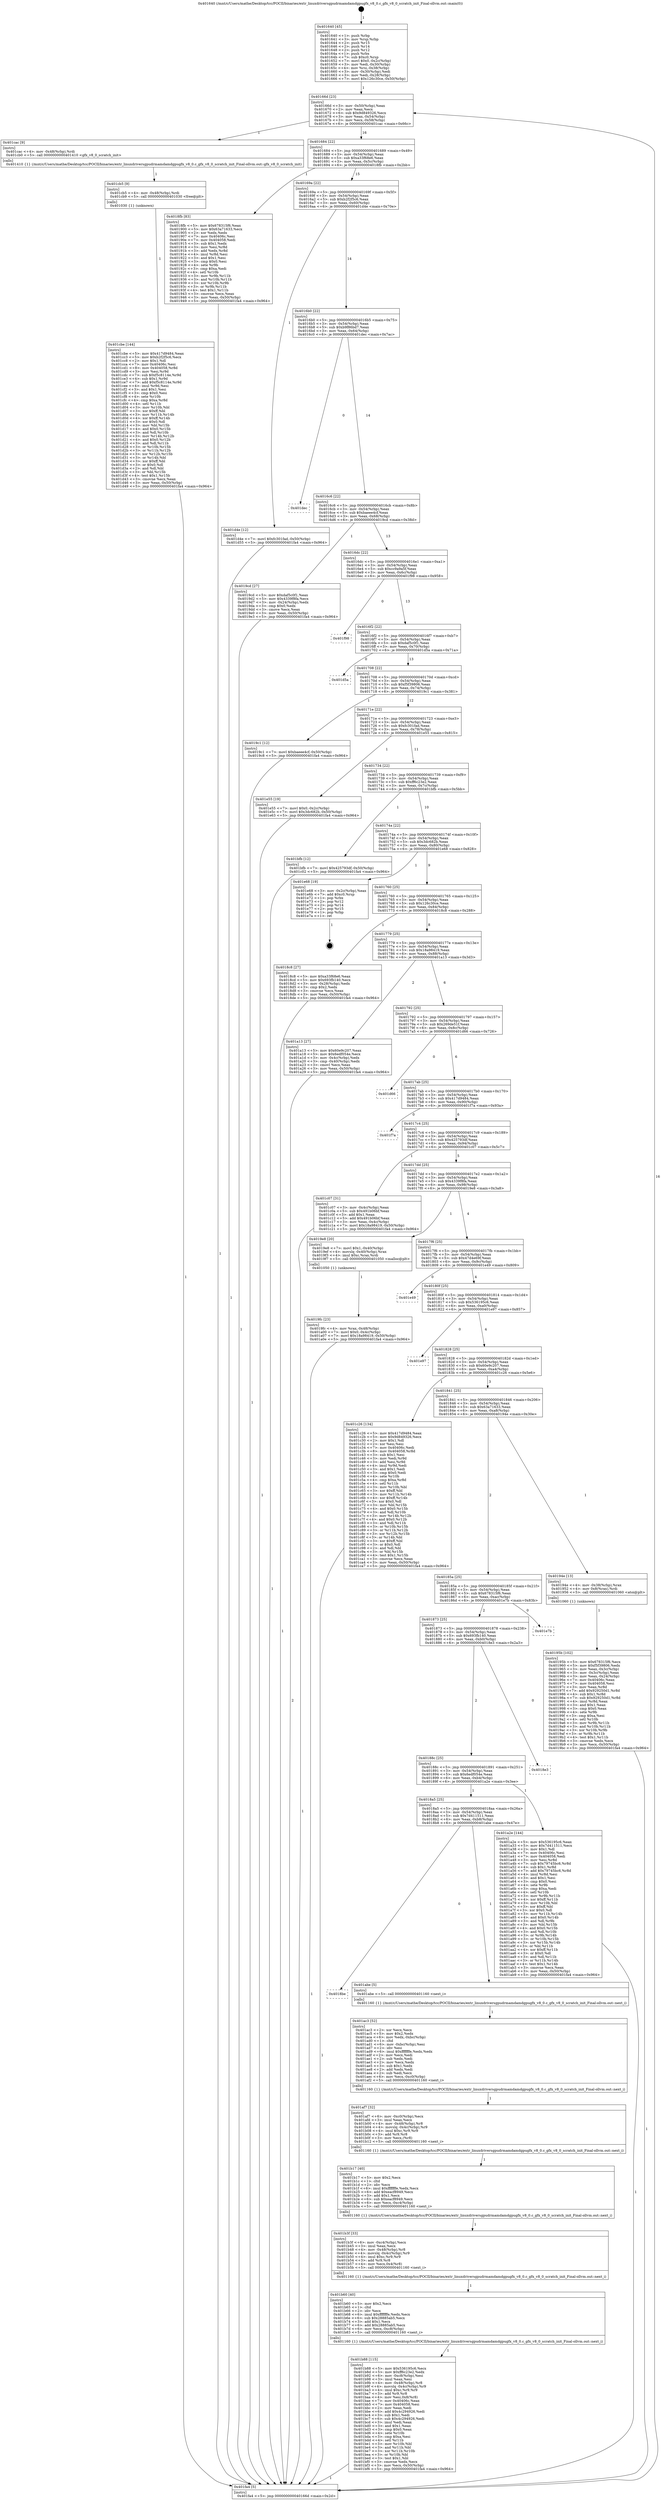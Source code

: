 digraph "0x401640" {
  label = "0x401640 (/mnt/c/Users/mathe/Desktop/tcc/POCII/binaries/extr_linuxdriversgpudrmamdamdgpugfx_v8_0.c_gfx_v8_0_scratch_init_Final-ollvm.out::main(0))"
  labelloc = "t"
  node[shape=record]

  Entry [label="",width=0.3,height=0.3,shape=circle,fillcolor=black,style=filled]
  "0x40166d" [label="{
     0x40166d [23]\l
     | [instrs]\l
     &nbsp;&nbsp;0x40166d \<+3\>: mov -0x50(%rbp),%eax\l
     &nbsp;&nbsp;0x401670 \<+2\>: mov %eax,%ecx\l
     &nbsp;&nbsp;0x401672 \<+6\>: sub $0x9d849326,%ecx\l
     &nbsp;&nbsp;0x401678 \<+3\>: mov %eax,-0x54(%rbp)\l
     &nbsp;&nbsp;0x40167b \<+3\>: mov %ecx,-0x58(%rbp)\l
     &nbsp;&nbsp;0x40167e \<+6\>: je 0000000000401cac \<main+0x66c\>\l
  }"]
  "0x401cac" [label="{
     0x401cac [9]\l
     | [instrs]\l
     &nbsp;&nbsp;0x401cac \<+4\>: mov -0x48(%rbp),%rdi\l
     &nbsp;&nbsp;0x401cb0 \<+5\>: call 0000000000401410 \<gfx_v8_0_scratch_init\>\l
     | [calls]\l
     &nbsp;&nbsp;0x401410 \{1\} (/mnt/c/Users/mathe/Desktop/tcc/POCII/binaries/extr_linuxdriversgpudrmamdamdgpugfx_v8_0.c_gfx_v8_0_scratch_init_Final-ollvm.out::gfx_v8_0_scratch_init)\l
  }"]
  "0x401684" [label="{
     0x401684 [22]\l
     | [instrs]\l
     &nbsp;&nbsp;0x401684 \<+5\>: jmp 0000000000401689 \<main+0x49\>\l
     &nbsp;&nbsp;0x401689 \<+3\>: mov -0x54(%rbp),%eax\l
     &nbsp;&nbsp;0x40168c \<+5\>: sub $0xa33f68e6,%eax\l
     &nbsp;&nbsp;0x401691 \<+3\>: mov %eax,-0x5c(%rbp)\l
     &nbsp;&nbsp;0x401694 \<+6\>: je 00000000004018fb \<main+0x2bb\>\l
  }"]
  Exit [label="",width=0.3,height=0.3,shape=circle,fillcolor=black,style=filled,peripheries=2]
  "0x4018fb" [label="{
     0x4018fb [83]\l
     | [instrs]\l
     &nbsp;&nbsp;0x4018fb \<+5\>: mov $0x678315f6,%eax\l
     &nbsp;&nbsp;0x401900 \<+5\>: mov $0x63a71633,%ecx\l
     &nbsp;&nbsp;0x401905 \<+2\>: xor %edx,%edx\l
     &nbsp;&nbsp;0x401907 \<+7\>: mov 0x40406c,%esi\l
     &nbsp;&nbsp;0x40190e \<+7\>: mov 0x404058,%edi\l
     &nbsp;&nbsp;0x401915 \<+3\>: sub $0x1,%edx\l
     &nbsp;&nbsp;0x401918 \<+3\>: mov %esi,%r8d\l
     &nbsp;&nbsp;0x40191b \<+3\>: add %edx,%r8d\l
     &nbsp;&nbsp;0x40191e \<+4\>: imul %r8d,%esi\l
     &nbsp;&nbsp;0x401922 \<+3\>: and $0x1,%esi\l
     &nbsp;&nbsp;0x401925 \<+3\>: cmp $0x0,%esi\l
     &nbsp;&nbsp;0x401928 \<+4\>: sete %r9b\l
     &nbsp;&nbsp;0x40192c \<+3\>: cmp $0xa,%edi\l
     &nbsp;&nbsp;0x40192f \<+4\>: setl %r10b\l
     &nbsp;&nbsp;0x401933 \<+3\>: mov %r9b,%r11b\l
     &nbsp;&nbsp;0x401936 \<+3\>: and %r10b,%r11b\l
     &nbsp;&nbsp;0x401939 \<+3\>: xor %r10b,%r9b\l
     &nbsp;&nbsp;0x40193c \<+3\>: or %r9b,%r11b\l
     &nbsp;&nbsp;0x40193f \<+4\>: test $0x1,%r11b\l
     &nbsp;&nbsp;0x401943 \<+3\>: cmovne %ecx,%eax\l
     &nbsp;&nbsp;0x401946 \<+3\>: mov %eax,-0x50(%rbp)\l
     &nbsp;&nbsp;0x401949 \<+5\>: jmp 0000000000401fa4 \<main+0x964\>\l
  }"]
  "0x40169a" [label="{
     0x40169a [22]\l
     | [instrs]\l
     &nbsp;&nbsp;0x40169a \<+5\>: jmp 000000000040169f \<main+0x5f\>\l
     &nbsp;&nbsp;0x40169f \<+3\>: mov -0x54(%rbp),%eax\l
     &nbsp;&nbsp;0x4016a2 \<+5\>: sub $0xb2f2f5c6,%eax\l
     &nbsp;&nbsp;0x4016a7 \<+3\>: mov %eax,-0x60(%rbp)\l
     &nbsp;&nbsp;0x4016aa \<+6\>: je 0000000000401d4e \<main+0x70e\>\l
  }"]
  "0x401cbe" [label="{
     0x401cbe [144]\l
     | [instrs]\l
     &nbsp;&nbsp;0x401cbe \<+5\>: mov $0x417d9484,%eax\l
     &nbsp;&nbsp;0x401cc3 \<+5\>: mov $0xb2f2f5c6,%ecx\l
     &nbsp;&nbsp;0x401cc8 \<+2\>: mov $0x1,%dl\l
     &nbsp;&nbsp;0x401cca \<+7\>: mov 0x40406c,%esi\l
     &nbsp;&nbsp;0x401cd1 \<+8\>: mov 0x404058,%r8d\l
     &nbsp;&nbsp;0x401cd9 \<+3\>: mov %esi,%r9d\l
     &nbsp;&nbsp;0x401cdc \<+7\>: sub $0xf5c8114e,%r9d\l
     &nbsp;&nbsp;0x401ce3 \<+4\>: sub $0x1,%r9d\l
     &nbsp;&nbsp;0x401ce7 \<+7\>: add $0xf5c8114e,%r9d\l
     &nbsp;&nbsp;0x401cee \<+4\>: imul %r9d,%esi\l
     &nbsp;&nbsp;0x401cf2 \<+3\>: and $0x1,%esi\l
     &nbsp;&nbsp;0x401cf5 \<+3\>: cmp $0x0,%esi\l
     &nbsp;&nbsp;0x401cf8 \<+4\>: sete %r10b\l
     &nbsp;&nbsp;0x401cfc \<+4\>: cmp $0xa,%r8d\l
     &nbsp;&nbsp;0x401d00 \<+4\>: setl %r11b\l
     &nbsp;&nbsp;0x401d04 \<+3\>: mov %r10b,%bl\l
     &nbsp;&nbsp;0x401d07 \<+3\>: xor $0xff,%bl\l
     &nbsp;&nbsp;0x401d0a \<+3\>: mov %r11b,%r14b\l
     &nbsp;&nbsp;0x401d0d \<+4\>: xor $0xff,%r14b\l
     &nbsp;&nbsp;0x401d11 \<+3\>: xor $0x0,%dl\l
     &nbsp;&nbsp;0x401d14 \<+3\>: mov %bl,%r15b\l
     &nbsp;&nbsp;0x401d17 \<+4\>: and $0x0,%r15b\l
     &nbsp;&nbsp;0x401d1b \<+3\>: and %dl,%r10b\l
     &nbsp;&nbsp;0x401d1e \<+3\>: mov %r14b,%r12b\l
     &nbsp;&nbsp;0x401d21 \<+4\>: and $0x0,%r12b\l
     &nbsp;&nbsp;0x401d25 \<+3\>: and %dl,%r11b\l
     &nbsp;&nbsp;0x401d28 \<+3\>: or %r10b,%r15b\l
     &nbsp;&nbsp;0x401d2b \<+3\>: or %r11b,%r12b\l
     &nbsp;&nbsp;0x401d2e \<+3\>: xor %r12b,%r15b\l
     &nbsp;&nbsp;0x401d31 \<+3\>: or %r14b,%bl\l
     &nbsp;&nbsp;0x401d34 \<+3\>: xor $0xff,%bl\l
     &nbsp;&nbsp;0x401d37 \<+3\>: or $0x0,%dl\l
     &nbsp;&nbsp;0x401d3a \<+2\>: and %dl,%bl\l
     &nbsp;&nbsp;0x401d3c \<+3\>: or %bl,%r15b\l
     &nbsp;&nbsp;0x401d3f \<+4\>: test $0x1,%r15b\l
     &nbsp;&nbsp;0x401d43 \<+3\>: cmovne %ecx,%eax\l
     &nbsp;&nbsp;0x401d46 \<+3\>: mov %eax,-0x50(%rbp)\l
     &nbsp;&nbsp;0x401d49 \<+5\>: jmp 0000000000401fa4 \<main+0x964\>\l
  }"]
  "0x401d4e" [label="{
     0x401d4e [12]\l
     | [instrs]\l
     &nbsp;&nbsp;0x401d4e \<+7\>: movl $0xfc301fad,-0x50(%rbp)\l
     &nbsp;&nbsp;0x401d55 \<+5\>: jmp 0000000000401fa4 \<main+0x964\>\l
  }"]
  "0x4016b0" [label="{
     0x4016b0 [22]\l
     | [instrs]\l
     &nbsp;&nbsp;0x4016b0 \<+5\>: jmp 00000000004016b5 \<main+0x75\>\l
     &nbsp;&nbsp;0x4016b5 \<+3\>: mov -0x54(%rbp),%eax\l
     &nbsp;&nbsp;0x4016b8 \<+5\>: sub $0xb9f86bd7,%eax\l
     &nbsp;&nbsp;0x4016bd \<+3\>: mov %eax,-0x64(%rbp)\l
     &nbsp;&nbsp;0x4016c0 \<+6\>: je 0000000000401dec \<main+0x7ac\>\l
  }"]
  "0x401cb5" [label="{
     0x401cb5 [9]\l
     | [instrs]\l
     &nbsp;&nbsp;0x401cb5 \<+4\>: mov -0x48(%rbp),%rdi\l
     &nbsp;&nbsp;0x401cb9 \<+5\>: call 0000000000401030 \<free@plt\>\l
     | [calls]\l
     &nbsp;&nbsp;0x401030 \{1\} (unknown)\l
  }"]
  "0x401dec" [label="{
     0x401dec\l
  }", style=dashed]
  "0x4016c6" [label="{
     0x4016c6 [22]\l
     | [instrs]\l
     &nbsp;&nbsp;0x4016c6 \<+5\>: jmp 00000000004016cb \<main+0x8b\>\l
     &nbsp;&nbsp;0x4016cb \<+3\>: mov -0x54(%rbp),%eax\l
     &nbsp;&nbsp;0x4016ce \<+5\>: sub $0xbaeee4cf,%eax\l
     &nbsp;&nbsp;0x4016d3 \<+3\>: mov %eax,-0x68(%rbp)\l
     &nbsp;&nbsp;0x4016d6 \<+6\>: je 00000000004019cd \<main+0x38d\>\l
  }"]
  "0x401b88" [label="{
     0x401b88 [115]\l
     | [instrs]\l
     &nbsp;&nbsp;0x401b88 \<+5\>: mov $0x536195c6,%ecx\l
     &nbsp;&nbsp;0x401b8d \<+5\>: mov $0xff6c23e2,%edx\l
     &nbsp;&nbsp;0x401b92 \<+6\>: mov -0xc8(%rbp),%esi\l
     &nbsp;&nbsp;0x401b98 \<+3\>: imul %eax,%esi\l
     &nbsp;&nbsp;0x401b9b \<+4\>: mov -0x48(%rbp),%r8\l
     &nbsp;&nbsp;0x401b9f \<+4\>: movslq -0x4c(%rbp),%r9\l
     &nbsp;&nbsp;0x401ba3 \<+4\>: imul $0xc,%r9,%r9\l
     &nbsp;&nbsp;0x401ba7 \<+3\>: add %r9,%r8\l
     &nbsp;&nbsp;0x401baa \<+4\>: mov %esi,0x8(%r8)\l
     &nbsp;&nbsp;0x401bae \<+7\>: mov 0x40406c,%eax\l
     &nbsp;&nbsp;0x401bb5 \<+7\>: mov 0x404058,%esi\l
     &nbsp;&nbsp;0x401bbc \<+2\>: mov %eax,%edi\l
     &nbsp;&nbsp;0x401bbe \<+6\>: add $0x4c294926,%edi\l
     &nbsp;&nbsp;0x401bc4 \<+3\>: sub $0x1,%edi\l
     &nbsp;&nbsp;0x401bc7 \<+6\>: sub $0x4c294926,%edi\l
     &nbsp;&nbsp;0x401bcd \<+3\>: imul %edi,%eax\l
     &nbsp;&nbsp;0x401bd0 \<+3\>: and $0x1,%eax\l
     &nbsp;&nbsp;0x401bd3 \<+3\>: cmp $0x0,%eax\l
     &nbsp;&nbsp;0x401bd6 \<+4\>: sete %r10b\l
     &nbsp;&nbsp;0x401bda \<+3\>: cmp $0xa,%esi\l
     &nbsp;&nbsp;0x401bdd \<+4\>: setl %r11b\l
     &nbsp;&nbsp;0x401be1 \<+3\>: mov %r10b,%bl\l
     &nbsp;&nbsp;0x401be4 \<+3\>: and %r11b,%bl\l
     &nbsp;&nbsp;0x401be7 \<+3\>: xor %r11b,%r10b\l
     &nbsp;&nbsp;0x401bea \<+3\>: or %r10b,%bl\l
     &nbsp;&nbsp;0x401bed \<+3\>: test $0x1,%bl\l
     &nbsp;&nbsp;0x401bf0 \<+3\>: cmovne %edx,%ecx\l
     &nbsp;&nbsp;0x401bf3 \<+3\>: mov %ecx,-0x50(%rbp)\l
     &nbsp;&nbsp;0x401bf6 \<+5\>: jmp 0000000000401fa4 \<main+0x964\>\l
  }"]
  "0x4019cd" [label="{
     0x4019cd [27]\l
     | [instrs]\l
     &nbsp;&nbsp;0x4019cd \<+5\>: mov $0xdaf5c0f1,%eax\l
     &nbsp;&nbsp;0x4019d2 \<+5\>: mov $0x4339f8fa,%ecx\l
     &nbsp;&nbsp;0x4019d7 \<+3\>: mov -0x24(%rbp),%edx\l
     &nbsp;&nbsp;0x4019da \<+3\>: cmp $0x0,%edx\l
     &nbsp;&nbsp;0x4019dd \<+3\>: cmove %ecx,%eax\l
     &nbsp;&nbsp;0x4019e0 \<+3\>: mov %eax,-0x50(%rbp)\l
     &nbsp;&nbsp;0x4019e3 \<+5\>: jmp 0000000000401fa4 \<main+0x964\>\l
  }"]
  "0x4016dc" [label="{
     0x4016dc [22]\l
     | [instrs]\l
     &nbsp;&nbsp;0x4016dc \<+5\>: jmp 00000000004016e1 \<main+0xa1\>\l
     &nbsp;&nbsp;0x4016e1 \<+3\>: mov -0x54(%rbp),%eax\l
     &nbsp;&nbsp;0x4016e4 \<+5\>: sub $0xcc9a9a5f,%eax\l
     &nbsp;&nbsp;0x4016e9 \<+3\>: mov %eax,-0x6c(%rbp)\l
     &nbsp;&nbsp;0x4016ec \<+6\>: je 0000000000401f98 \<main+0x958\>\l
  }"]
  "0x401b60" [label="{
     0x401b60 [40]\l
     | [instrs]\l
     &nbsp;&nbsp;0x401b60 \<+5\>: mov $0x2,%ecx\l
     &nbsp;&nbsp;0x401b65 \<+1\>: cltd\l
     &nbsp;&nbsp;0x401b66 \<+2\>: idiv %ecx\l
     &nbsp;&nbsp;0x401b68 \<+6\>: imul $0xfffffffe,%edx,%ecx\l
     &nbsp;&nbsp;0x401b6e \<+6\>: sub $0x28885ab5,%ecx\l
     &nbsp;&nbsp;0x401b74 \<+3\>: add $0x1,%ecx\l
     &nbsp;&nbsp;0x401b77 \<+6\>: add $0x28885ab5,%ecx\l
     &nbsp;&nbsp;0x401b7d \<+6\>: mov %ecx,-0xc8(%rbp)\l
     &nbsp;&nbsp;0x401b83 \<+5\>: call 0000000000401160 \<next_i\>\l
     | [calls]\l
     &nbsp;&nbsp;0x401160 \{1\} (/mnt/c/Users/mathe/Desktop/tcc/POCII/binaries/extr_linuxdriversgpudrmamdamdgpugfx_v8_0.c_gfx_v8_0_scratch_init_Final-ollvm.out::next_i)\l
  }"]
  "0x401f98" [label="{
     0x401f98\l
  }", style=dashed]
  "0x4016f2" [label="{
     0x4016f2 [22]\l
     | [instrs]\l
     &nbsp;&nbsp;0x4016f2 \<+5\>: jmp 00000000004016f7 \<main+0xb7\>\l
     &nbsp;&nbsp;0x4016f7 \<+3\>: mov -0x54(%rbp),%eax\l
     &nbsp;&nbsp;0x4016fa \<+5\>: sub $0xdaf5c0f1,%eax\l
     &nbsp;&nbsp;0x4016ff \<+3\>: mov %eax,-0x70(%rbp)\l
     &nbsp;&nbsp;0x401702 \<+6\>: je 0000000000401d5a \<main+0x71a\>\l
  }"]
  "0x401b3f" [label="{
     0x401b3f [33]\l
     | [instrs]\l
     &nbsp;&nbsp;0x401b3f \<+6\>: mov -0xc4(%rbp),%ecx\l
     &nbsp;&nbsp;0x401b45 \<+3\>: imul %eax,%ecx\l
     &nbsp;&nbsp;0x401b48 \<+4\>: mov -0x48(%rbp),%r8\l
     &nbsp;&nbsp;0x401b4c \<+4\>: movslq -0x4c(%rbp),%r9\l
     &nbsp;&nbsp;0x401b50 \<+4\>: imul $0xc,%r9,%r9\l
     &nbsp;&nbsp;0x401b54 \<+3\>: add %r9,%r8\l
     &nbsp;&nbsp;0x401b57 \<+4\>: mov %ecx,0x4(%r8)\l
     &nbsp;&nbsp;0x401b5b \<+5\>: call 0000000000401160 \<next_i\>\l
     | [calls]\l
     &nbsp;&nbsp;0x401160 \{1\} (/mnt/c/Users/mathe/Desktop/tcc/POCII/binaries/extr_linuxdriversgpudrmamdamdgpugfx_v8_0.c_gfx_v8_0_scratch_init_Final-ollvm.out::next_i)\l
  }"]
  "0x401d5a" [label="{
     0x401d5a\l
  }", style=dashed]
  "0x401708" [label="{
     0x401708 [22]\l
     | [instrs]\l
     &nbsp;&nbsp;0x401708 \<+5\>: jmp 000000000040170d \<main+0xcd\>\l
     &nbsp;&nbsp;0x40170d \<+3\>: mov -0x54(%rbp),%eax\l
     &nbsp;&nbsp;0x401710 \<+5\>: sub $0xf5f39806,%eax\l
     &nbsp;&nbsp;0x401715 \<+3\>: mov %eax,-0x74(%rbp)\l
     &nbsp;&nbsp;0x401718 \<+6\>: je 00000000004019c1 \<main+0x381\>\l
  }"]
  "0x401b17" [label="{
     0x401b17 [40]\l
     | [instrs]\l
     &nbsp;&nbsp;0x401b17 \<+5\>: mov $0x2,%ecx\l
     &nbsp;&nbsp;0x401b1c \<+1\>: cltd\l
     &nbsp;&nbsp;0x401b1d \<+2\>: idiv %ecx\l
     &nbsp;&nbsp;0x401b1f \<+6\>: imul $0xfffffffe,%edx,%ecx\l
     &nbsp;&nbsp;0x401b25 \<+6\>: add $0xeacf8949,%ecx\l
     &nbsp;&nbsp;0x401b2b \<+3\>: add $0x1,%ecx\l
     &nbsp;&nbsp;0x401b2e \<+6\>: sub $0xeacf8949,%ecx\l
     &nbsp;&nbsp;0x401b34 \<+6\>: mov %ecx,-0xc4(%rbp)\l
     &nbsp;&nbsp;0x401b3a \<+5\>: call 0000000000401160 \<next_i\>\l
     | [calls]\l
     &nbsp;&nbsp;0x401160 \{1\} (/mnt/c/Users/mathe/Desktop/tcc/POCII/binaries/extr_linuxdriversgpudrmamdamdgpugfx_v8_0.c_gfx_v8_0_scratch_init_Final-ollvm.out::next_i)\l
  }"]
  "0x4019c1" [label="{
     0x4019c1 [12]\l
     | [instrs]\l
     &nbsp;&nbsp;0x4019c1 \<+7\>: movl $0xbaeee4cf,-0x50(%rbp)\l
     &nbsp;&nbsp;0x4019c8 \<+5\>: jmp 0000000000401fa4 \<main+0x964\>\l
  }"]
  "0x40171e" [label="{
     0x40171e [22]\l
     | [instrs]\l
     &nbsp;&nbsp;0x40171e \<+5\>: jmp 0000000000401723 \<main+0xe3\>\l
     &nbsp;&nbsp;0x401723 \<+3\>: mov -0x54(%rbp),%eax\l
     &nbsp;&nbsp;0x401726 \<+5\>: sub $0xfc301fad,%eax\l
     &nbsp;&nbsp;0x40172b \<+3\>: mov %eax,-0x78(%rbp)\l
     &nbsp;&nbsp;0x40172e \<+6\>: je 0000000000401e55 \<main+0x815\>\l
  }"]
  "0x401af7" [label="{
     0x401af7 [32]\l
     | [instrs]\l
     &nbsp;&nbsp;0x401af7 \<+6\>: mov -0xc0(%rbp),%ecx\l
     &nbsp;&nbsp;0x401afd \<+3\>: imul %eax,%ecx\l
     &nbsp;&nbsp;0x401b00 \<+4\>: mov -0x48(%rbp),%r8\l
     &nbsp;&nbsp;0x401b04 \<+4\>: movslq -0x4c(%rbp),%r9\l
     &nbsp;&nbsp;0x401b08 \<+4\>: imul $0xc,%r9,%r9\l
     &nbsp;&nbsp;0x401b0c \<+3\>: add %r9,%r8\l
     &nbsp;&nbsp;0x401b0f \<+3\>: mov %ecx,(%r8)\l
     &nbsp;&nbsp;0x401b12 \<+5\>: call 0000000000401160 \<next_i\>\l
     | [calls]\l
     &nbsp;&nbsp;0x401160 \{1\} (/mnt/c/Users/mathe/Desktop/tcc/POCII/binaries/extr_linuxdriversgpudrmamdamdgpugfx_v8_0.c_gfx_v8_0_scratch_init_Final-ollvm.out::next_i)\l
  }"]
  "0x401e55" [label="{
     0x401e55 [19]\l
     | [instrs]\l
     &nbsp;&nbsp;0x401e55 \<+7\>: movl $0x0,-0x2c(%rbp)\l
     &nbsp;&nbsp;0x401e5c \<+7\>: movl $0x3dc682b,-0x50(%rbp)\l
     &nbsp;&nbsp;0x401e63 \<+5\>: jmp 0000000000401fa4 \<main+0x964\>\l
  }"]
  "0x401734" [label="{
     0x401734 [22]\l
     | [instrs]\l
     &nbsp;&nbsp;0x401734 \<+5\>: jmp 0000000000401739 \<main+0xf9\>\l
     &nbsp;&nbsp;0x401739 \<+3\>: mov -0x54(%rbp),%eax\l
     &nbsp;&nbsp;0x40173c \<+5\>: sub $0xff6c23e2,%eax\l
     &nbsp;&nbsp;0x401741 \<+3\>: mov %eax,-0x7c(%rbp)\l
     &nbsp;&nbsp;0x401744 \<+6\>: je 0000000000401bfb \<main+0x5bb\>\l
  }"]
  "0x401ac3" [label="{
     0x401ac3 [52]\l
     | [instrs]\l
     &nbsp;&nbsp;0x401ac3 \<+2\>: xor %ecx,%ecx\l
     &nbsp;&nbsp;0x401ac5 \<+5\>: mov $0x2,%edx\l
     &nbsp;&nbsp;0x401aca \<+6\>: mov %edx,-0xbc(%rbp)\l
     &nbsp;&nbsp;0x401ad0 \<+1\>: cltd\l
     &nbsp;&nbsp;0x401ad1 \<+6\>: mov -0xbc(%rbp),%esi\l
     &nbsp;&nbsp;0x401ad7 \<+2\>: idiv %esi\l
     &nbsp;&nbsp;0x401ad9 \<+6\>: imul $0xfffffffe,%edx,%edx\l
     &nbsp;&nbsp;0x401adf \<+2\>: mov %ecx,%edi\l
     &nbsp;&nbsp;0x401ae1 \<+2\>: sub %edx,%edi\l
     &nbsp;&nbsp;0x401ae3 \<+2\>: mov %ecx,%edx\l
     &nbsp;&nbsp;0x401ae5 \<+3\>: sub $0x1,%edx\l
     &nbsp;&nbsp;0x401ae8 \<+2\>: add %edx,%edi\l
     &nbsp;&nbsp;0x401aea \<+2\>: sub %edi,%ecx\l
     &nbsp;&nbsp;0x401aec \<+6\>: mov %ecx,-0xc0(%rbp)\l
     &nbsp;&nbsp;0x401af2 \<+5\>: call 0000000000401160 \<next_i\>\l
     | [calls]\l
     &nbsp;&nbsp;0x401160 \{1\} (/mnt/c/Users/mathe/Desktop/tcc/POCII/binaries/extr_linuxdriversgpudrmamdamdgpugfx_v8_0.c_gfx_v8_0_scratch_init_Final-ollvm.out::next_i)\l
  }"]
  "0x401bfb" [label="{
     0x401bfb [12]\l
     | [instrs]\l
     &nbsp;&nbsp;0x401bfb \<+7\>: movl $0x425793df,-0x50(%rbp)\l
     &nbsp;&nbsp;0x401c02 \<+5\>: jmp 0000000000401fa4 \<main+0x964\>\l
  }"]
  "0x40174a" [label="{
     0x40174a [22]\l
     | [instrs]\l
     &nbsp;&nbsp;0x40174a \<+5\>: jmp 000000000040174f \<main+0x10f\>\l
     &nbsp;&nbsp;0x40174f \<+3\>: mov -0x54(%rbp),%eax\l
     &nbsp;&nbsp;0x401752 \<+5\>: sub $0x3dc682b,%eax\l
     &nbsp;&nbsp;0x401757 \<+3\>: mov %eax,-0x80(%rbp)\l
     &nbsp;&nbsp;0x40175a \<+6\>: je 0000000000401e68 \<main+0x828\>\l
  }"]
  "0x4018be" [label="{
     0x4018be\l
  }", style=dashed]
  "0x401e68" [label="{
     0x401e68 [19]\l
     | [instrs]\l
     &nbsp;&nbsp;0x401e68 \<+3\>: mov -0x2c(%rbp),%eax\l
     &nbsp;&nbsp;0x401e6b \<+7\>: add $0xc0,%rsp\l
     &nbsp;&nbsp;0x401e72 \<+1\>: pop %rbx\l
     &nbsp;&nbsp;0x401e73 \<+2\>: pop %r12\l
     &nbsp;&nbsp;0x401e75 \<+2\>: pop %r14\l
     &nbsp;&nbsp;0x401e77 \<+2\>: pop %r15\l
     &nbsp;&nbsp;0x401e79 \<+1\>: pop %rbp\l
     &nbsp;&nbsp;0x401e7a \<+1\>: ret\l
  }"]
  "0x401760" [label="{
     0x401760 [25]\l
     | [instrs]\l
     &nbsp;&nbsp;0x401760 \<+5\>: jmp 0000000000401765 \<main+0x125\>\l
     &nbsp;&nbsp;0x401765 \<+3\>: mov -0x54(%rbp),%eax\l
     &nbsp;&nbsp;0x401768 \<+5\>: sub $0x126c30ce,%eax\l
     &nbsp;&nbsp;0x40176d \<+6\>: mov %eax,-0x84(%rbp)\l
     &nbsp;&nbsp;0x401773 \<+6\>: je 00000000004018c8 \<main+0x288\>\l
  }"]
  "0x401abe" [label="{
     0x401abe [5]\l
     | [instrs]\l
     &nbsp;&nbsp;0x401abe \<+5\>: call 0000000000401160 \<next_i\>\l
     | [calls]\l
     &nbsp;&nbsp;0x401160 \{1\} (/mnt/c/Users/mathe/Desktop/tcc/POCII/binaries/extr_linuxdriversgpudrmamdamdgpugfx_v8_0.c_gfx_v8_0_scratch_init_Final-ollvm.out::next_i)\l
  }"]
  "0x4018c8" [label="{
     0x4018c8 [27]\l
     | [instrs]\l
     &nbsp;&nbsp;0x4018c8 \<+5\>: mov $0xa33f68e6,%eax\l
     &nbsp;&nbsp;0x4018cd \<+5\>: mov $0x693fb140,%ecx\l
     &nbsp;&nbsp;0x4018d2 \<+3\>: mov -0x28(%rbp),%edx\l
     &nbsp;&nbsp;0x4018d5 \<+3\>: cmp $0x2,%edx\l
     &nbsp;&nbsp;0x4018d8 \<+3\>: cmovne %ecx,%eax\l
     &nbsp;&nbsp;0x4018db \<+3\>: mov %eax,-0x50(%rbp)\l
     &nbsp;&nbsp;0x4018de \<+5\>: jmp 0000000000401fa4 \<main+0x964\>\l
  }"]
  "0x401779" [label="{
     0x401779 [25]\l
     | [instrs]\l
     &nbsp;&nbsp;0x401779 \<+5\>: jmp 000000000040177e \<main+0x13e\>\l
     &nbsp;&nbsp;0x40177e \<+3\>: mov -0x54(%rbp),%eax\l
     &nbsp;&nbsp;0x401781 \<+5\>: sub $0x18a98419,%eax\l
     &nbsp;&nbsp;0x401786 \<+6\>: mov %eax,-0x88(%rbp)\l
     &nbsp;&nbsp;0x40178c \<+6\>: je 0000000000401a13 \<main+0x3d3\>\l
  }"]
  "0x401fa4" [label="{
     0x401fa4 [5]\l
     | [instrs]\l
     &nbsp;&nbsp;0x401fa4 \<+5\>: jmp 000000000040166d \<main+0x2d\>\l
  }"]
  "0x401640" [label="{
     0x401640 [45]\l
     | [instrs]\l
     &nbsp;&nbsp;0x401640 \<+1\>: push %rbp\l
     &nbsp;&nbsp;0x401641 \<+3\>: mov %rsp,%rbp\l
     &nbsp;&nbsp;0x401644 \<+2\>: push %r15\l
     &nbsp;&nbsp;0x401646 \<+2\>: push %r14\l
     &nbsp;&nbsp;0x401648 \<+2\>: push %r12\l
     &nbsp;&nbsp;0x40164a \<+1\>: push %rbx\l
     &nbsp;&nbsp;0x40164b \<+7\>: sub $0xc0,%rsp\l
     &nbsp;&nbsp;0x401652 \<+7\>: movl $0x0,-0x2c(%rbp)\l
     &nbsp;&nbsp;0x401659 \<+3\>: mov %edi,-0x30(%rbp)\l
     &nbsp;&nbsp;0x40165c \<+4\>: mov %rsi,-0x38(%rbp)\l
     &nbsp;&nbsp;0x401660 \<+3\>: mov -0x30(%rbp),%edi\l
     &nbsp;&nbsp;0x401663 \<+3\>: mov %edi,-0x28(%rbp)\l
     &nbsp;&nbsp;0x401666 \<+7\>: movl $0x126c30ce,-0x50(%rbp)\l
  }"]
  "0x4018a5" [label="{
     0x4018a5 [25]\l
     | [instrs]\l
     &nbsp;&nbsp;0x4018a5 \<+5\>: jmp 00000000004018aa \<main+0x26a\>\l
     &nbsp;&nbsp;0x4018aa \<+3\>: mov -0x54(%rbp),%eax\l
     &nbsp;&nbsp;0x4018ad \<+5\>: sub $0x7d411511,%eax\l
     &nbsp;&nbsp;0x4018b2 \<+6\>: mov %eax,-0xb8(%rbp)\l
     &nbsp;&nbsp;0x4018b8 \<+6\>: je 0000000000401abe \<main+0x47e\>\l
  }"]
  "0x401a13" [label="{
     0x401a13 [27]\l
     | [instrs]\l
     &nbsp;&nbsp;0x401a13 \<+5\>: mov $0x60e9c207,%eax\l
     &nbsp;&nbsp;0x401a18 \<+5\>: mov $0x6edf054e,%ecx\l
     &nbsp;&nbsp;0x401a1d \<+3\>: mov -0x4c(%rbp),%edx\l
     &nbsp;&nbsp;0x401a20 \<+3\>: cmp -0x40(%rbp),%edx\l
     &nbsp;&nbsp;0x401a23 \<+3\>: cmovl %ecx,%eax\l
     &nbsp;&nbsp;0x401a26 \<+3\>: mov %eax,-0x50(%rbp)\l
     &nbsp;&nbsp;0x401a29 \<+5\>: jmp 0000000000401fa4 \<main+0x964\>\l
  }"]
  "0x401792" [label="{
     0x401792 [25]\l
     | [instrs]\l
     &nbsp;&nbsp;0x401792 \<+5\>: jmp 0000000000401797 \<main+0x157\>\l
     &nbsp;&nbsp;0x401797 \<+3\>: mov -0x54(%rbp),%eax\l
     &nbsp;&nbsp;0x40179a \<+5\>: sub $0x269de51f,%eax\l
     &nbsp;&nbsp;0x40179f \<+6\>: mov %eax,-0x8c(%rbp)\l
     &nbsp;&nbsp;0x4017a5 \<+6\>: je 0000000000401d66 \<main+0x726\>\l
  }"]
  "0x401a2e" [label="{
     0x401a2e [144]\l
     | [instrs]\l
     &nbsp;&nbsp;0x401a2e \<+5\>: mov $0x536195c6,%eax\l
     &nbsp;&nbsp;0x401a33 \<+5\>: mov $0x7d411511,%ecx\l
     &nbsp;&nbsp;0x401a38 \<+2\>: mov $0x1,%dl\l
     &nbsp;&nbsp;0x401a3a \<+7\>: mov 0x40406c,%esi\l
     &nbsp;&nbsp;0x401a41 \<+7\>: mov 0x404058,%edi\l
     &nbsp;&nbsp;0x401a48 \<+3\>: mov %esi,%r8d\l
     &nbsp;&nbsp;0x401a4b \<+7\>: sub $0x79745bc6,%r8d\l
     &nbsp;&nbsp;0x401a52 \<+4\>: sub $0x1,%r8d\l
     &nbsp;&nbsp;0x401a56 \<+7\>: add $0x79745bc6,%r8d\l
     &nbsp;&nbsp;0x401a5d \<+4\>: imul %r8d,%esi\l
     &nbsp;&nbsp;0x401a61 \<+3\>: and $0x1,%esi\l
     &nbsp;&nbsp;0x401a64 \<+3\>: cmp $0x0,%esi\l
     &nbsp;&nbsp;0x401a67 \<+4\>: sete %r9b\l
     &nbsp;&nbsp;0x401a6b \<+3\>: cmp $0xa,%edi\l
     &nbsp;&nbsp;0x401a6e \<+4\>: setl %r10b\l
     &nbsp;&nbsp;0x401a72 \<+3\>: mov %r9b,%r11b\l
     &nbsp;&nbsp;0x401a75 \<+4\>: xor $0xff,%r11b\l
     &nbsp;&nbsp;0x401a79 \<+3\>: mov %r10b,%bl\l
     &nbsp;&nbsp;0x401a7c \<+3\>: xor $0xff,%bl\l
     &nbsp;&nbsp;0x401a7f \<+3\>: xor $0x0,%dl\l
     &nbsp;&nbsp;0x401a82 \<+3\>: mov %r11b,%r14b\l
     &nbsp;&nbsp;0x401a85 \<+4\>: and $0x0,%r14b\l
     &nbsp;&nbsp;0x401a89 \<+3\>: and %dl,%r9b\l
     &nbsp;&nbsp;0x401a8c \<+3\>: mov %bl,%r15b\l
     &nbsp;&nbsp;0x401a8f \<+4\>: and $0x0,%r15b\l
     &nbsp;&nbsp;0x401a93 \<+3\>: and %dl,%r10b\l
     &nbsp;&nbsp;0x401a96 \<+3\>: or %r9b,%r14b\l
     &nbsp;&nbsp;0x401a99 \<+3\>: or %r10b,%r15b\l
     &nbsp;&nbsp;0x401a9c \<+3\>: xor %r15b,%r14b\l
     &nbsp;&nbsp;0x401a9f \<+3\>: or %bl,%r11b\l
     &nbsp;&nbsp;0x401aa2 \<+4\>: xor $0xff,%r11b\l
     &nbsp;&nbsp;0x401aa6 \<+3\>: or $0x0,%dl\l
     &nbsp;&nbsp;0x401aa9 \<+3\>: and %dl,%r11b\l
     &nbsp;&nbsp;0x401aac \<+3\>: or %r11b,%r14b\l
     &nbsp;&nbsp;0x401aaf \<+4\>: test $0x1,%r14b\l
     &nbsp;&nbsp;0x401ab3 \<+3\>: cmovne %ecx,%eax\l
     &nbsp;&nbsp;0x401ab6 \<+3\>: mov %eax,-0x50(%rbp)\l
     &nbsp;&nbsp;0x401ab9 \<+5\>: jmp 0000000000401fa4 \<main+0x964\>\l
  }"]
  "0x401d66" [label="{
     0x401d66\l
  }", style=dashed]
  "0x4017ab" [label="{
     0x4017ab [25]\l
     | [instrs]\l
     &nbsp;&nbsp;0x4017ab \<+5\>: jmp 00000000004017b0 \<main+0x170\>\l
     &nbsp;&nbsp;0x4017b0 \<+3\>: mov -0x54(%rbp),%eax\l
     &nbsp;&nbsp;0x4017b3 \<+5\>: sub $0x417d9484,%eax\l
     &nbsp;&nbsp;0x4017b8 \<+6\>: mov %eax,-0x90(%rbp)\l
     &nbsp;&nbsp;0x4017be \<+6\>: je 0000000000401f7a \<main+0x93a\>\l
  }"]
  "0x40188c" [label="{
     0x40188c [25]\l
     | [instrs]\l
     &nbsp;&nbsp;0x40188c \<+5\>: jmp 0000000000401891 \<main+0x251\>\l
     &nbsp;&nbsp;0x401891 \<+3\>: mov -0x54(%rbp),%eax\l
     &nbsp;&nbsp;0x401894 \<+5\>: sub $0x6edf054e,%eax\l
     &nbsp;&nbsp;0x401899 \<+6\>: mov %eax,-0xb4(%rbp)\l
     &nbsp;&nbsp;0x40189f \<+6\>: je 0000000000401a2e \<main+0x3ee\>\l
  }"]
  "0x401f7a" [label="{
     0x401f7a\l
  }", style=dashed]
  "0x4017c4" [label="{
     0x4017c4 [25]\l
     | [instrs]\l
     &nbsp;&nbsp;0x4017c4 \<+5\>: jmp 00000000004017c9 \<main+0x189\>\l
     &nbsp;&nbsp;0x4017c9 \<+3\>: mov -0x54(%rbp),%eax\l
     &nbsp;&nbsp;0x4017cc \<+5\>: sub $0x425793df,%eax\l
     &nbsp;&nbsp;0x4017d1 \<+6\>: mov %eax,-0x94(%rbp)\l
     &nbsp;&nbsp;0x4017d7 \<+6\>: je 0000000000401c07 \<main+0x5c7\>\l
  }"]
  "0x4018e3" [label="{
     0x4018e3\l
  }", style=dashed]
  "0x401c07" [label="{
     0x401c07 [31]\l
     | [instrs]\l
     &nbsp;&nbsp;0x401c07 \<+3\>: mov -0x4c(%rbp),%eax\l
     &nbsp;&nbsp;0x401c0a \<+5\>: sub $0x491b06bf,%eax\l
     &nbsp;&nbsp;0x401c0f \<+3\>: add $0x1,%eax\l
     &nbsp;&nbsp;0x401c12 \<+5\>: add $0x491b06bf,%eax\l
     &nbsp;&nbsp;0x401c17 \<+3\>: mov %eax,-0x4c(%rbp)\l
     &nbsp;&nbsp;0x401c1a \<+7\>: movl $0x18a98419,-0x50(%rbp)\l
     &nbsp;&nbsp;0x401c21 \<+5\>: jmp 0000000000401fa4 \<main+0x964\>\l
  }"]
  "0x4017dd" [label="{
     0x4017dd [25]\l
     | [instrs]\l
     &nbsp;&nbsp;0x4017dd \<+5\>: jmp 00000000004017e2 \<main+0x1a2\>\l
     &nbsp;&nbsp;0x4017e2 \<+3\>: mov -0x54(%rbp),%eax\l
     &nbsp;&nbsp;0x4017e5 \<+5\>: sub $0x4339f8fa,%eax\l
     &nbsp;&nbsp;0x4017ea \<+6\>: mov %eax,-0x98(%rbp)\l
     &nbsp;&nbsp;0x4017f0 \<+6\>: je 00000000004019e8 \<main+0x3a8\>\l
  }"]
  "0x401873" [label="{
     0x401873 [25]\l
     | [instrs]\l
     &nbsp;&nbsp;0x401873 \<+5\>: jmp 0000000000401878 \<main+0x238\>\l
     &nbsp;&nbsp;0x401878 \<+3\>: mov -0x54(%rbp),%eax\l
     &nbsp;&nbsp;0x40187b \<+5\>: sub $0x693fb140,%eax\l
     &nbsp;&nbsp;0x401880 \<+6\>: mov %eax,-0xb0(%rbp)\l
     &nbsp;&nbsp;0x401886 \<+6\>: je 00000000004018e3 \<main+0x2a3\>\l
  }"]
  "0x4019e8" [label="{
     0x4019e8 [20]\l
     | [instrs]\l
     &nbsp;&nbsp;0x4019e8 \<+7\>: movl $0x1,-0x40(%rbp)\l
     &nbsp;&nbsp;0x4019ef \<+4\>: movslq -0x40(%rbp),%rax\l
     &nbsp;&nbsp;0x4019f3 \<+4\>: imul $0xc,%rax,%rdi\l
     &nbsp;&nbsp;0x4019f7 \<+5\>: call 0000000000401050 \<malloc@plt\>\l
     | [calls]\l
     &nbsp;&nbsp;0x401050 \{1\} (unknown)\l
  }"]
  "0x4017f6" [label="{
     0x4017f6 [25]\l
     | [instrs]\l
     &nbsp;&nbsp;0x4017f6 \<+5\>: jmp 00000000004017fb \<main+0x1bb\>\l
     &nbsp;&nbsp;0x4017fb \<+3\>: mov -0x54(%rbp),%eax\l
     &nbsp;&nbsp;0x4017fe \<+5\>: sub $0x47d4e69f,%eax\l
     &nbsp;&nbsp;0x401803 \<+6\>: mov %eax,-0x9c(%rbp)\l
     &nbsp;&nbsp;0x401809 \<+6\>: je 0000000000401e49 \<main+0x809\>\l
  }"]
  "0x401e7b" [label="{
     0x401e7b\l
  }", style=dashed]
  "0x401e49" [label="{
     0x401e49\l
  }", style=dashed]
  "0x40180f" [label="{
     0x40180f [25]\l
     | [instrs]\l
     &nbsp;&nbsp;0x40180f \<+5\>: jmp 0000000000401814 \<main+0x1d4\>\l
     &nbsp;&nbsp;0x401814 \<+3\>: mov -0x54(%rbp),%eax\l
     &nbsp;&nbsp;0x401817 \<+5\>: sub $0x536195c6,%eax\l
     &nbsp;&nbsp;0x40181c \<+6\>: mov %eax,-0xa0(%rbp)\l
     &nbsp;&nbsp;0x401822 \<+6\>: je 0000000000401e97 \<main+0x857\>\l
  }"]
  "0x4019fc" [label="{
     0x4019fc [23]\l
     | [instrs]\l
     &nbsp;&nbsp;0x4019fc \<+4\>: mov %rax,-0x48(%rbp)\l
     &nbsp;&nbsp;0x401a00 \<+7\>: movl $0x0,-0x4c(%rbp)\l
     &nbsp;&nbsp;0x401a07 \<+7\>: movl $0x18a98419,-0x50(%rbp)\l
     &nbsp;&nbsp;0x401a0e \<+5\>: jmp 0000000000401fa4 \<main+0x964\>\l
  }"]
  "0x401e97" [label="{
     0x401e97\l
  }", style=dashed]
  "0x401828" [label="{
     0x401828 [25]\l
     | [instrs]\l
     &nbsp;&nbsp;0x401828 \<+5\>: jmp 000000000040182d \<main+0x1ed\>\l
     &nbsp;&nbsp;0x40182d \<+3\>: mov -0x54(%rbp),%eax\l
     &nbsp;&nbsp;0x401830 \<+5\>: sub $0x60e9c207,%eax\l
     &nbsp;&nbsp;0x401835 \<+6\>: mov %eax,-0xa4(%rbp)\l
     &nbsp;&nbsp;0x40183b \<+6\>: je 0000000000401c26 \<main+0x5e6\>\l
  }"]
  "0x40195b" [label="{
     0x40195b [102]\l
     | [instrs]\l
     &nbsp;&nbsp;0x40195b \<+5\>: mov $0x678315f6,%ecx\l
     &nbsp;&nbsp;0x401960 \<+5\>: mov $0xf5f39806,%edx\l
     &nbsp;&nbsp;0x401965 \<+3\>: mov %eax,-0x3c(%rbp)\l
     &nbsp;&nbsp;0x401968 \<+3\>: mov -0x3c(%rbp),%eax\l
     &nbsp;&nbsp;0x40196b \<+3\>: mov %eax,-0x24(%rbp)\l
     &nbsp;&nbsp;0x40196e \<+7\>: mov 0x40406c,%eax\l
     &nbsp;&nbsp;0x401975 \<+7\>: mov 0x404058,%esi\l
     &nbsp;&nbsp;0x40197c \<+3\>: mov %eax,%r8d\l
     &nbsp;&nbsp;0x40197f \<+7\>: add $0x929250d1,%r8d\l
     &nbsp;&nbsp;0x401986 \<+4\>: sub $0x1,%r8d\l
     &nbsp;&nbsp;0x40198a \<+7\>: sub $0x929250d1,%r8d\l
     &nbsp;&nbsp;0x401991 \<+4\>: imul %r8d,%eax\l
     &nbsp;&nbsp;0x401995 \<+3\>: and $0x1,%eax\l
     &nbsp;&nbsp;0x401998 \<+3\>: cmp $0x0,%eax\l
     &nbsp;&nbsp;0x40199b \<+4\>: sete %r9b\l
     &nbsp;&nbsp;0x40199f \<+3\>: cmp $0xa,%esi\l
     &nbsp;&nbsp;0x4019a2 \<+4\>: setl %r10b\l
     &nbsp;&nbsp;0x4019a6 \<+3\>: mov %r9b,%r11b\l
     &nbsp;&nbsp;0x4019a9 \<+3\>: and %r10b,%r11b\l
     &nbsp;&nbsp;0x4019ac \<+3\>: xor %r10b,%r9b\l
     &nbsp;&nbsp;0x4019af \<+3\>: or %r9b,%r11b\l
     &nbsp;&nbsp;0x4019b2 \<+4\>: test $0x1,%r11b\l
     &nbsp;&nbsp;0x4019b6 \<+3\>: cmovne %edx,%ecx\l
     &nbsp;&nbsp;0x4019b9 \<+3\>: mov %ecx,-0x50(%rbp)\l
     &nbsp;&nbsp;0x4019bc \<+5\>: jmp 0000000000401fa4 \<main+0x964\>\l
  }"]
  "0x401c26" [label="{
     0x401c26 [134]\l
     | [instrs]\l
     &nbsp;&nbsp;0x401c26 \<+5\>: mov $0x417d9484,%eax\l
     &nbsp;&nbsp;0x401c2b \<+5\>: mov $0x9d849326,%ecx\l
     &nbsp;&nbsp;0x401c30 \<+2\>: mov $0x1,%dl\l
     &nbsp;&nbsp;0x401c32 \<+2\>: xor %esi,%esi\l
     &nbsp;&nbsp;0x401c34 \<+7\>: mov 0x40406c,%edi\l
     &nbsp;&nbsp;0x401c3b \<+8\>: mov 0x404058,%r8d\l
     &nbsp;&nbsp;0x401c43 \<+3\>: sub $0x1,%esi\l
     &nbsp;&nbsp;0x401c46 \<+3\>: mov %edi,%r9d\l
     &nbsp;&nbsp;0x401c49 \<+3\>: add %esi,%r9d\l
     &nbsp;&nbsp;0x401c4c \<+4\>: imul %r9d,%edi\l
     &nbsp;&nbsp;0x401c50 \<+3\>: and $0x1,%edi\l
     &nbsp;&nbsp;0x401c53 \<+3\>: cmp $0x0,%edi\l
     &nbsp;&nbsp;0x401c56 \<+4\>: sete %r10b\l
     &nbsp;&nbsp;0x401c5a \<+4\>: cmp $0xa,%r8d\l
     &nbsp;&nbsp;0x401c5e \<+4\>: setl %r11b\l
     &nbsp;&nbsp;0x401c62 \<+3\>: mov %r10b,%bl\l
     &nbsp;&nbsp;0x401c65 \<+3\>: xor $0xff,%bl\l
     &nbsp;&nbsp;0x401c68 \<+3\>: mov %r11b,%r14b\l
     &nbsp;&nbsp;0x401c6b \<+4\>: xor $0xff,%r14b\l
     &nbsp;&nbsp;0x401c6f \<+3\>: xor $0x0,%dl\l
     &nbsp;&nbsp;0x401c72 \<+3\>: mov %bl,%r15b\l
     &nbsp;&nbsp;0x401c75 \<+4\>: and $0x0,%r15b\l
     &nbsp;&nbsp;0x401c79 \<+3\>: and %dl,%r10b\l
     &nbsp;&nbsp;0x401c7c \<+3\>: mov %r14b,%r12b\l
     &nbsp;&nbsp;0x401c7f \<+4\>: and $0x0,%r12b\l
     &nbsp;&nbsp;0x401c83 \<+3\>: and %dl,%r11b\l
     &nbsp;&nbsp;0x401c86 \<+3\>: or %r10b,%r15b\l
     &nbsp;&nbsp;0x401c89 \<+3\>: or %r11b,%r12b\l
     &nbsp;&nbsp;0x401c8c \<+3\>: xor %r12b,%r15b\l
     &nbsp;&nbsp;0x401c8f \<+3\>: or %r14b,%bl\l
     &nbsp;&nbsp;0x401c92 \<+3\>: xor $0xff,%bl\l
     &nbsp;&nbsp;0x401c95 \<+3\>: or $0x0,%dl\l
     &nbsp;&nbsp;0x401c98 \<+2\>: and %dl,%bl\l
     &nbsp;&nbsp;0x401c9a \<+3\>: or %bl,%r15b\l
     &nbsp;&nbsp;0x401c9d \<+4\>: test $0x1,%r15b\l
     &nbsp;&nbsp;0x401ca1 \<+3\>: cmovne %ecx,%eax\l
     &nbsp;&nbsp;0x401ca4 \<+3\>: mov %eax,-0x50(%rbp)\l
     &nbsp;&nbsp;0x401ca7 \<+5\>: jmp 0000000000401fa4 \<main+0x964\>\l
  }"]
  "0x401841" [label="{
     0x401841 [25]\l
     | [instrs]\l
     &nbsp;&nbsp;0x401841 \<+5\>: jmp 0000000000401846 \<main+0x206\>\l
     &nbsp;&nbsp;0x401846 \<+3\>: mov -0x54(%rbp),%eax\l
     &nbsp;&nbsp;0x401849 \<+5\>: sub $0x63a71633,%eax\l
     &nbsp;&nbsp;0x40184e \<+6\>: mov %eax,-0xa8(%rbp)\l
     &nbsp;&nbsp;0x401854 \<+6\>: je 000000000040194e \<main+0x30e\>\l
  }"]
  "0x40185a" [label="{
     0x40185a [25]\l
     | [instrs]\l
     &nbsp;&nbsp;0x40185a \<+5\>: jmp 000000000040185f \<main+0x21f\>\l
     &nbsp;&nbsp;0x40185f \<+3\>: mov -0x54(%rbp),%eax\l
     &nbsp;&nbsp;0x401862 \<+5\>: sub $0x678315f6,%eax\l
     &nbsp;&nbsp;0x401867 \<+6\>: mov %eax,-0xac(%rbp)\l
     &nbsp;&nbsp;0x40186d \<+6\>: je 0000000000401e7b \<main+0x83b\>\l
  }"]
  "0x40194e" [label="{
     0x40194e [13]\l
     | [instrs]\l
     &nbsp;&nbsp;0x40194e \<+4\>: mov -0x38(%rbp),%rax\l
     &nbsp;&nbsp;0x401952 \<+4\>: mov 0x8(%rax),%rdi\l
     &nbsp;&nbsp;0x401956 \<+5\>: call 0000000000401060 \<atoi@plt\>\l
     | [calls]\l
     &nbsp;&nbsp;0x401060 \{1\} (unknown)\l
  }"]
  Entry -> "0x401640" [label=" 1"]
  "0x40166d" -> "0x401cac" [label=" 1"]
  "0x40166d" -> "0x401684" [label=" 16"]
  "0x401e68" -> Exit [label=" 1"]
  "0x401684" -> "0x4018fb" [label=" 1"]
  "0x401684" -> "0x40169a" [label=" 15"]
  "0x401e55" -> "0x401fa4" [label=" 1"]
  "0x40169a" -> "0x401d4e" [label=" 1"]
  "0x40169a" -> "0x4016b0" [label=" 14"]
  "0x401d4e" -> "0x401fa4" [label=" 1"]
  "0x4016b0" -> "0x401dec" [label=" 0"]
  "0x4016b0" -> "0x4016c6" [label=" 14"]
  "0x401cbe" -> "0x401fa4" [label=" 1"]
  "0x4016c6" -> "0x4019cd" [label=" 1"]
  "0x4016c6" -> "0x4016dc" [label=" 13"]
  "0x401cb5" -> "0x401cbe" [label=" 1"]
  "0x4016dc" -> "0x401f98" [label=" 0"]
  "0x4016dc" -> "0x4016f2" [label=" 13"]
  "0x401cac" -> "0x401cb5" [label=" 1"]
  "0x4016f2" -> "0x401d5a" [label=" 0"]
  "0x4016f2" -> "0x401708" [label=" 13"]
  "0x401c26" -> "0x401fa4" [label=" 1"]
  "0x401708" -> "0x4019c1" [label=" 1"]
  "0x401708" -> "0x40171e" [label=" 12"]
  "0x401c07" -> "0x401fa4" [label=" 1"]
  "0x40171e" -> "0x401e55" [label=" 1"]
  "0x40171e" -> "0x401734" [label=" 11"]
  "0x401bfb" -> "0x401fa4" [label=" 1"]
  "0x401734" -> "0x401bfb" [label=" 1"]
  "0x401734" -> "0x40174a" [label=" 10"]
  "0x401b88" -> "0x401fa4" [label=" 1"]
  "0x40174a" -> "0x401e68" [label=" 1"]
  "0x40174a" -> "0x401760" [label=" 9"]
  "0x401b60" -> "0x401b88" [label=" 1"]
  "0x401760" -> "0x4018c8" [label=" 1"]
  "0x401760" -> "0x401779" [label=" 8"]
  "0x4018c8" -> "0x401fa4" [label=" 1"]
  "0x401640" -> "0x40166d" [label=" 1"]
  "0x401fa4" -> "0x40166d" [label=" 16"]
  "0x4018fb" -> "0x401fa4" [label=" 1"]
  "0x401b3f" -> "0x401b60" [label=" 1"]
  "0x401779" -> "0x401a13" [label=" 2"]
  "0x401779" -> "0x401792" [label=" 6"]
  "0x401af7" -> "0x401b17" [label=" 1"]
  "0x401792" -> "0x401d66" [label=" 0"]
  "0x401792" -> "0x4017ab" [label=" 6"]
  "0x401ac3" -> "0x401af7" [label=" 1"]
  "0x4017ab" -> "0x401f7a" [label=" 0"]
  "0x4017ab" -> "0x4017c4" [label=" 6"]
  "0x4018a5" -> "0x4018be" [label=" 0"]
  "0x4017c4" -> "0x401c07" [label=" 1"]
  "0x4017c4" -> "0x4017dd" [label=" 5"]
  "0x4018a5" -> "0x401abe" [label=" 1"]
  "0x4017dd" -> "0x4019e8" [label=" 1"]
  "0x4017dd" -> "0x4017f6" [label=" 4"]
  "0x401a2e" -> "0x401fa4" [label=" 1"]
  "0x4017f6" -> "0x401e49" [label=" 0"]
  "0x4017f6" -> "0x40180f" [label=" 4"]
  "0x40188c" -> "0x4018a5" [label=" 1"]
  "0x40180f" -> "0x401e97" [label=" 0"]
  "0x40180f" -> "0x401828" [label=" 4"]
  "0x401abe" -> "0x401ac3" [label=" 1"]
  "0x401828" -> "0x401c26" [label=" 1"]
  "0x401828" -> "0x401841" [label=" 3"]
  "0x401873" -> "0x40188c" [label=" 2"]
  "0x401841" -> "0x40194e" [label=" 1"]
  "0x401841" -> "0x40185a" [label=" 2"]
  "0x40194e" -> "0x40195b" [label=" 1"]
  "0x40195b" -> "0x401fa4" [label=" 1"]
  "0x4019c1" -> "0x401fa4" [label=" 1"]
  "0x4019cd" -> "0x401fa4" [label=" 1"]
  "0x4019e8" -> "0x4019fc" [label=" 1"]
  "0x4019fc" -> "0x401fa4" [label=" 1"]
  "0x401a13" -> "0x401fa4" [label=" 2"]
  "0x40188c" -> "0x401a2e" [label=" 1"]
  "0x40185a" -> "0x401e7b" [label=" 0"]
  "0x40185a" -> "0x401873" [label=" 2"]
  "0x401b17" -> "0x401b3f" [label=" 1"]
  "0x401873" -> "0x4018e3" [label=" 0"]
}
